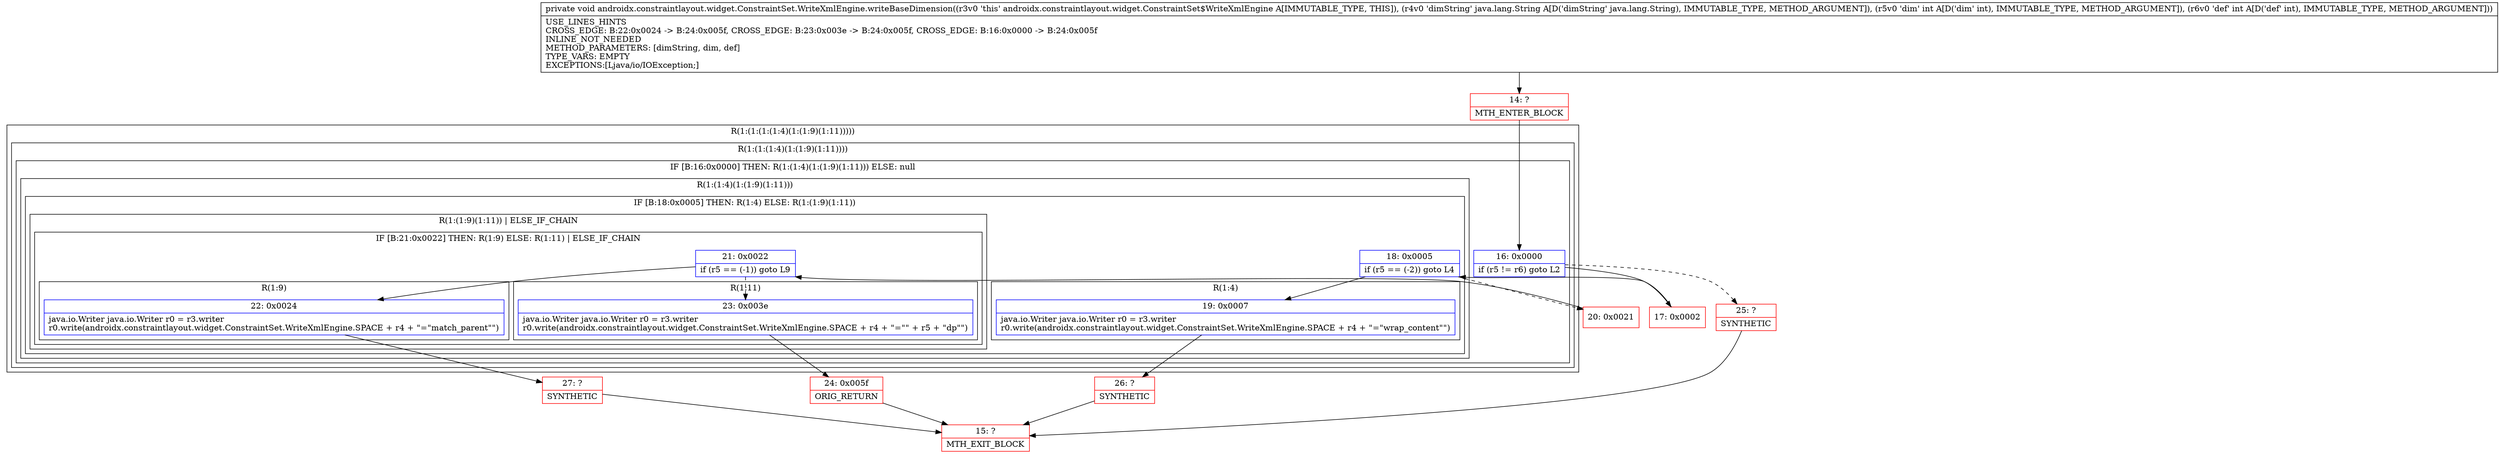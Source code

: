 digraph "CFG forandroidx.constraintlayout.widget.ConstraintSet.WriteXmlEngine.writeBaseDimension(Ljava\/lang\/String;II)V" {
subgraph cluster_Region_1709642577 {
label = "R(1:(1:(1:(1:4)(1:(1:9)(1:11)))))";
node [shape=record,color=blue];
subgraph cluster_Region_278387867 {
label = "R(1:(1:(1:4)(1:(1:9)(1:11))))";
node [shape=record,color=blue];
subgraph cluster_IfRegion_134179365 {
label = "IF [B:16:0x0000] THEN: R(1:(1:4)(1:(1:9)(1:11))) ELSE: null";
node [shape=record,color=blue];
Node_16 [shape=record,label="{16\:\ 0x0000|if (r5 != r6) goto L2\l}"];
subgraph cluster_Region_696569757 {
label = "R(1:(1:4)(1:(1:9)(1:11)))";
node [shape=record,color=blue];
subgraph cluster_IfRegion_1956920423 {
label = "IF [B:18:0x0005] THEN: R(1:4) ELSE: R(1:(1:9)(1:11))";
node [shape=record,color=blue];
Node_18 [shape=record,label="{18\:\ 0x0005|if (r5 == (\-2)) goto L4\l}"];
subgraph cluster_Region_1067518227 {
label = "R(1:4)";
node [shape=record,color=blue];
Node_19 [shape=record,label="{19\:\ 0x0007|java.io.Writer java.io.Writer r0 = r3.writer\lr0.write(androidx.constraintlayout.widget.ConstraintSet.WriteXmlEngine.SPACE + r4 + \"=\"wrap_content\"\")\l}"];
}
subgraph cluster_Region_1526289772 {
label = "R(1:(1:9)(1:11)) | ELSE_IF_CHAIN\l";
node [shape=record,color=blue];
subgraph cluster_IfRegion_648782420 {
label = "IF [B:21:0x0022] THEN: R(1:9) ELSE: R(1:11) | ELSE_IF_CHAIN\l";
node [shape=record,color=blue];
Node_21 [shape=record,label="{21\:\ 0x0022|if (r5 == (\-1)) goto L9\l}"];
subgraph cluster_Region_41192579 {
label = "R(1:9)";
node [shape=record,color=blue];
Node_22 [shape=record,label="{22\:\ 0x0024|java.io.Writer java.io.Writer r0 = r3.writer\lr0.write(androidx.constraintlayout.widget.ConstraintSet.WriteXmlEngine.SPACE + r4 + \"=\"match_parent\"\")\l}"];
}
subgraph cluster_Region_1398627055 {
label = "R(1:11)";
node [shape=record,color=blue];
Node_23 [shape=record,label="{23\:\ 0x003e|java.io.Writer java.io.Writer r0 = r3.writer\lr0.write(androidx.constraintlayout.widget.ConstraintSet.WriteXmlEngine.SPACE + r4 + \"=\"\" + r5 + \"dp\"\")\l}"];
}
}
}
}
}
}
}
}
Node_14 [shape=record,color=red,label="{14\:\ ?|MTH_ENTER_BLOCK\l}"];
Node_17 [shape=record,color=red,label="{17\:\ 0x0002}"];
Node_26 [shape=record,color=red,label="{26\:\ ?|SYNTHETIC\l}"];
Node_15 [shape=record,color=red,label="{15\:\ ?|MTH_EXIT_BLOCK\l}"];
Node_20 [shape=record,color=red,label="{20\:\ 0x0021}"];
Node_27 [shape=record,color=red,label="{27\:\ ?|SYNTHETIC\l}"];
Node_24 [shape=record,color=red,label="{24\:\ 0x005f|ORIG_RETURN\l}"];
Node_25 [shape=record,color=red,label="{25\:\ ?|SYNTHETIC\l}"];
MethodNode[shape=record,label="{private void androidx.constraintlayout.widget.ConstraintSet.WriteXmlEngine.writeBaseDimension((r3v0 'this' androidx.constraintlayout.widget.ConstraintSet$WriteXmlEngine A[IMMUTABLE_TYPE, THIS]), (r4v0 'dimString' java.lang.String A[D('dimString' java.lang.String), IMMUTABLE_TYPE, METHOD_ARGUMENT]), (r5v0 'dim' int A[D('dim' int), IMMUTABLE_TYPE, METHOD_ARGUMENT]), (r6v0 'def' int A[D('def' int), IMMUTABLE_TYPE, METHOD_ARGUMENT]))  | USE_LINES_HINTS\lCROSS_EDGE: B:22:0x0024 \-\> B:24:0x005f, CROSS_EDGE: B:23:0x003e \-\> B:24:0x005f, CROSS_EDGE: B:16:0x0000 \-\> B:24:0x005f\lINLINE_NOT_NEEDED\lMETHOD_PARAMETERS: [dimString, dim, def]\lTYPE_VARS: EMPTY\lEXCEPTIONS:[Ljava\/io\/IOException;]\l}"];
MethodNode -> Node_14;Node_16 -> Node_17;
Node_16 -> Node_25[style=dashed];
Node_18 -> Node_19;
Node_18 -> Node_20[style=dashed];
Node_19 -> Node_26;
Node_21 -> Node_22;
Node_21 -> Node_23[style=dashed];
Node_22 -> Node_27;
Node_23 -> Node_24;
Node_14 -> Node_16;
Node_17 -> Node_18;
Node_26 -> Node_15;
Node_20 -> Node_21;
Node_27 -> Node_15;
Node_24 -> Node_15;
Node_25 -> Node_15;
}


